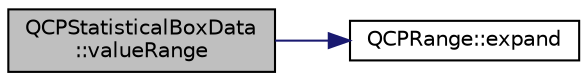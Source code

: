 digraph "QCPStatisticalBoxData::valueRange"
{
 // LATEX_PDF_SIZE
  edge [fontname="Helvetica",fontsize="10",labelfontname="Helvetica",labelfontsize="10"];
  node [fontname="Helvetica",fontsize="10",shape=record];
  rankdir="LR";
  Node1 [label="QCPStatisticalBoxData\l::valueRange",height=0.2,width=0.4,color="black", fillcolor="grey75", style="filled", fontcolor="black",tooltip=" "];
  Node1 -> Node2 [color="midnightblue",fontsize="10",style="solid",fontname="Helvetica"];
  Node2 [label="QCPRange::expand",height=0.2,width=0.4,color="black", fillcolor="white", style="filled",URL="$classQCPRange.html#a0fa1bc8048be50d52bea93a8caf08305",tooltip=" "];
}
